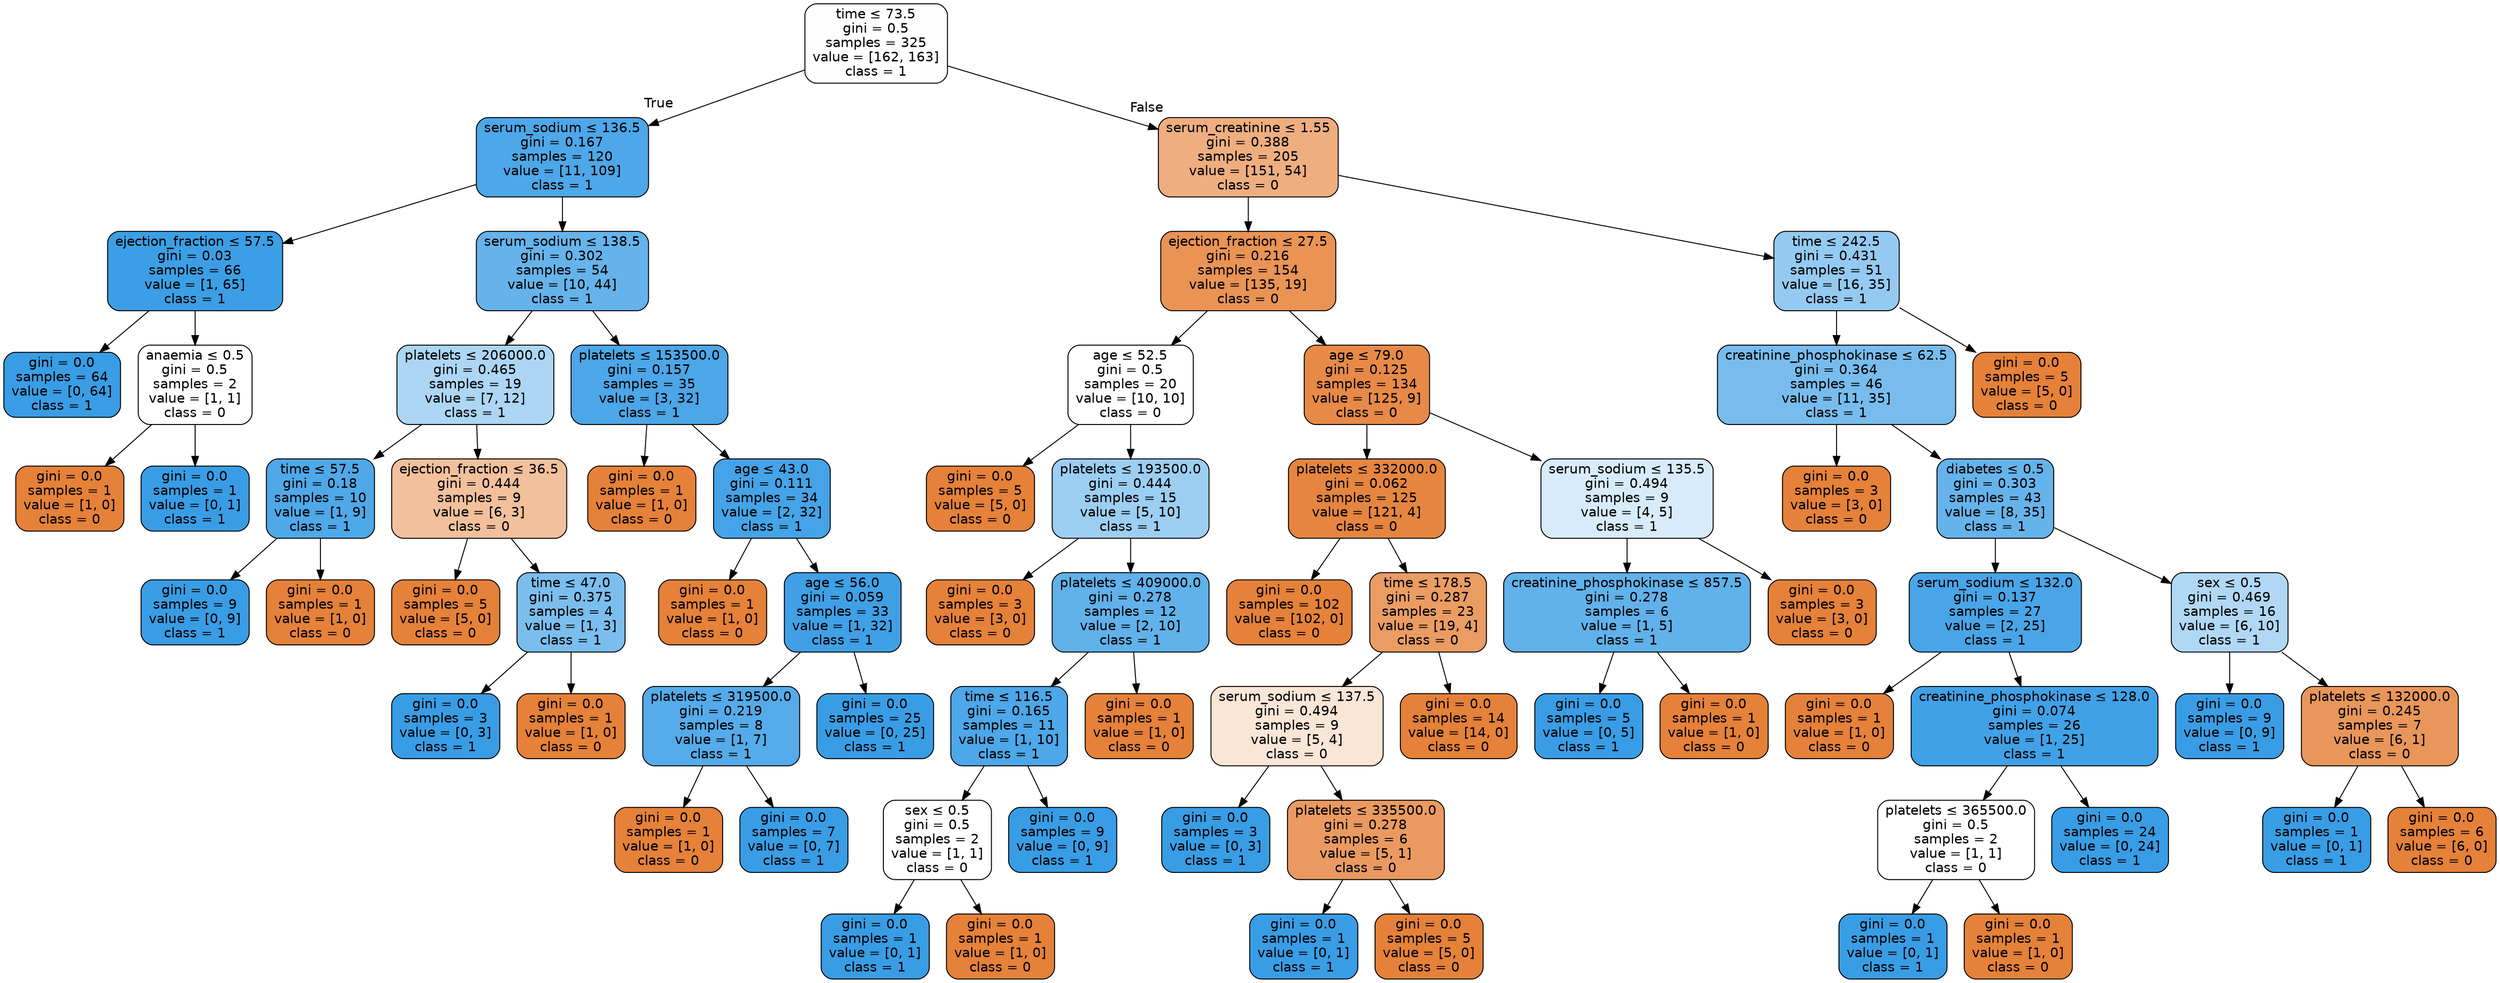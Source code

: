 digraph Tree {
node [shape=box, style="filled, rounded", color="black", fontname=helvetica] ;
edge [fontname=helvetica] ;
0 [label=<time &le; 73.5<br/>gini = 0.5<br/>samples = 325<br/>value = [162, 163]<br/>class = 1>, fillcolor="#fefeff"] ;
1 [label=<serum_sodium &le; 136.5<br/>gini = 0.167<br/>samples = 120<br/>value = [11, 109]<br/>class = 1>, fillcolor="#4da7e8"] ;
0 -> 1 [labeldistance=2.5, labelangle=45, headlabel="True"] ;
2 [label=<ejection_fraction &le; 57.5<br/>gini = 0.03<br/>samples = 66<br/>value = [1, 65]<br/>class = 1>, fillcolor="#3c9fe5"] ;
1 -> 2 ;
3 [label=<gini = 0.0<br/>samples = 64<br/>value = [0, 64]<br/>class = 1>, fillcolor="#399de5"] ;
2 -> 3 ;
4 [label=<anaemia &le; 0.5<br/>gini = 0.5<br/>samples = 2<br/>value = [1, 1]<br/>class = 0>, fillcolor="#ffffff"] ;
2 -> 4 ;
5 [label=<gini = 0.0<br/>samples = 1<br/>value = [1, 0]<br/>class = 0>, fillcolor="#e58139"] ;
4 -> 5 ;
6 [label=<gini = 0.0<br/>samples = 1<br/>value = [0, 1]<br/>class = 1>, fillcolor="#399de5"] ;
4 -> 6 ;
7 [label=<serum_sodium &le; 138.5<br/>gini = 0.302<br/>samples = 54<br/>value = [10, 44]<br/>class = 1>, fillcolor="#66b3eb"] ;
1 -> 7 ;
8 [label=<platelets &le; 206000.0<br/>gini = 0.465<br/>samples = 19<br/>value = [7, 12]<br/>class = 1>, fillcolor="#acd6f4"] ;
7 -> 8 ;
9 [label=<time &le; 57.5<br/>gini = 0.18<br/>samples = 10<br/>value = [1, 9]<br/>class = 1>, fillcolor="#4fa8e8"] ;
8 -> 9 ;
10 [label=<gini = 0.0<br/>samples = 9<br/>value = [0, 9]<br/>class = 1>, fillcolor="#399de5"] ;
9 -> 10 ;
11 [label=<gini = 0.0<br/>samples = 1<br/>value = [1, 0]<br/>class = 0>, fillcolor="#e58139"] ;
9 -> 11 ;
12 [label=<ejection_fraction &le; 36.5<br/>gini = 0.444<br/>samples = 9<br/>value = [6, 3]<br/>class = 0>, fillcolor="#f2c09c"] ;
8 -> 12 ;
13 [label=<gini = 0.0<br/>samples = 5<br/>value = [5, 0]<br/>class = 0>, fillcolor="#e58139"] ;
12 -> 13 ;
14 [label=<time &le; 47.0<br/>gini = 0.375<br/>samples = 4<br/>value = [1, 3]<br/>class = 1>, fillcolor="#7bbeee"] ;
12 -> 14 ;
15 [label=<gini = 0.0<br/>samples = 3<br/>value = [0, 3]<br/>class = 1>, fillcolor="#399de5"] ;
14 -> 15 ;
16 [label=<gini = 0.0<br/>samples = 1<br/>value = [1, 0]<br/>class = 0>, fillcolor="#e58139"] ;
14 -> 16 ;
17 [label=<platelets &le; 153500.0<br/>gini = 0.157<br/>samples = 35<br/>value = [3, 32]<br/>class = 1>, fillcolor="#4ca6e7"] ;
7 -> 17 ;
18 [label=<gini = 0.0<br/>samples = 1<br/>value = [1, 0]<br/>class = 0>, fillcolor="#e58139"] ;
17 -> 18 ;
19 [label=<age &le; 43.0<br/>gini = 0.111<br/>samples = 34<br/>value = [2, 32]<br/>class = 1>, fillcolor="#45a3e7"] ;
17 -> 19 ;
20 [label=<gini = 0.0<br/>samples = 1<br/>value = [1, 0]<br/>class = 0>, fillcolor="#e58139"] ;
19 -> 20 ;
21 [label=<age &le; 56.0<br/>gini = 0.059<br/>samples = 33<br/>value = [1, 32]<br/>class = 1>, fillcolor="#3fa0e6"] ;
19 -> 21 ;
22 [label=<platelets &le; 319500.0<br/>gini = 0.219<br/>samples = 8<br/>value = [1, 7]<br/>class = 1>, fillcolor="#55abe9"] ;
21 -> 22 ;
23 [label=<gini = 0.0<br/>samples = 1<br/>value = [1, 0]<br/>class = 0>, fillcolor="#e58139"] ;
22 -> 23 ;
24 [label=<gini = 0.0<br/>samples = 7<br/>value = [0, 7]<br/>class = 1>, fillcolor="#399de5"] ;
22 -> 24 ;
25 [label=<gini = 0.0<br/>samples = 25<br/>value = [0, 25]<br/>class = 1>, fillcolor="#399de5"] ;
21 -> 25 ;
26 [label=<serum_creatinine &le; 1.55<br/>gini = 0.388<br/>samples = 205<br/>value = [151, 54]<br/>class = 0>, fillcolor="#eeae80"] ;
0 -> 26 [labeldistance=2.5, labelangle=-45, headlabel="False"] ;
27 [label=<ejection_fraction &le; 27.5<br/>gini = 0.216<br/>samples = 154<br/>value = [135, 19]<br/>class = 0>, fillcolor="#e99355"] ;
26 -> 27 ;
28 [label=<age &le; 52.5<br/>gini = 0.5<br/>samples = 20<br/>value = [10, 10]<br/>class = 0>, fillcolor="#ffffff"] ;
27 -> 28 ;
29 [label=<gini = 0.0<br/>samples = 5<br/>value = [5, 0]<br/>class = 0>, fillcolor="#e58139"] ;
28 -> 29 ;
30 [label=<platelets &le; 193500.0<br/>gini = 0.444<br/>samples = 15<br/>value = [5, 10]<br/>class = 1>, fillcolor="#9ccef2"] ;
28 -> 30 ;
31 [label=<gini = 0.0<br/>samples = 3<br/>value = [3, 0]<br/>class = 0>, fillcolor="#e58139"] ;
30 -> 31 ;
32 [label=<platelets &le; 409000.0<br/>gini = 0.278<br/>samples = 12<br/>value = [2, 10]<br/>class = 1>, fillcolor="#61b1ea"] ;
30 -> 32 ;
33 [label=<time &le; 116.5<br/>gini = 0.165<br/>samples = 11<br/>value = [1, 10]<br/>class = 1>, fillcolor="#4da7e8"] ;
32 -> 33 ;
34 [label=<sex &le; 0.5<br/>gini = 0.5<br/>samples = 2<br/>value = [1, 1]<br/>class = 0>, fillcolor="#ffffff"] ;
33 -> 34 ;
35 [label=<gini = 0.0<br/>samples = 1<br/>value = [0, 1]<br/>class = 1>, fillcolor="#399de5"] ;
34 -> 35 ;
36 [label=<gini = 0.0<br/>samples = 1<br/>value = [1, 0]<br/>class = 0>, fillcolor="#e58139"] ;
34 -> 36 ;
37 [label=<gini = 0.0<br/>samples = 9<br/>value = [0, 9]<br/>class = 1>, fillcolor="#399de5"] ;
33 -> 37 ;
38 [label=<gini = 0.0<br/>samples = 1<br/>value = [1, 0]<br/>class = 0>, fillcolor="#e58139"] ;
32 -> 38 ;
39 [label=<age &le; 79.0<br/>gini = 0.125<br/>samples = 134<br/>value = [125, 9]<br/>class = 0>, fillcolor="#e78a47"] ;
27 -> 39 ;
40 [label=<platelets &le; 332000.0<br/>gini = 0.062<br/>samples = 125<br/>value = [121, 4]<br/>class = 0>, fillcolor="#e68540"] ;
39 -> 40 ;
41 [label=<gini = 0.0<br/>samples = 102<br/>value = [102, 0]<br/>class = 0>, fillcolor="#e58139"] ;
40 -> 41 ;
42 [label=<time &le; 178.5<br/>gini = 0.287<br/>samples = 23<br/>value = [19, 4]<br/>class = 0>, fillcolor="#ea9c63"] ;
40 -> 42 ;
43 [label=<serum_sodium &le; 137.5<br/>gini = 0.494<br/>samples = 9<br/>value = [5, 4]<br/>class = 0>, fillcolor="#fae6d7"] ;
42 -> 43 ;
44 [label=<gini = 0.0<br/>samples = 3<br/>value = [0, 3]<br/>class = 1>, fillcolor="#399de5"] ;
43 -> 44 ;
45 [label=<platelets &le; 335500.0<br/>gini = 0.278<br/>samples = 6<br/>value = [5, 1]<br/>class = 0>, fillcolor="#ea9a61"] ;
43 -> 45 ;
46 [label=<gini = 0.0<br/>samples = 1<br/>value = [0, 1]<br/>class = 1>, fillcolor="#399de5"] ;
45 -> 46 ;
47 [label=<gini = 0.0<br/>samples = 5<br/>value = [5, 0]<br/>class = 0>, fillcolor="#e58139"] ;
45 -> 47 ;
48 [label=<gini = 0.0<br/>samples = 14<br/>value = [14, 0]<br/>class = 0>, fillcolor="#e58139"] ;
42 -> 48 ;
49 [label=<serum_sodium &le; 135.5<br/>gini = 0.494<br/>samples = 9<br/>value = [4, 5]<br/>class = 1>, fillcolor="#d7ebfa"] ;
39 -> 49 ;
50 [label=<creatinine_phosphokinase &le; 857.5<br/>gini = 0.278<br/>samples = 6<br/>value = [1, 5]<br/>class = 1>, fillcolor="#61b1ea"] ;
49 -> 50 ;
51 [label=<gini = 0.0<br/>samples = 5<br/>value = [0, 5]<br/>class = 1>, fillcolor="#399de5"] ;
50 -> 51 ;
52 [label=<gini = 0.0<br/>samples = 1<br/>value = [1, 0]<br/>class = 0>, fillcolor="#e58139"] ;
50 -> 52 ;
53 [label=<gini = 0.0<br/>samples = 3<br/>value = [3, 0]<br/>class = 0>, fillcolor="#e58139"] ;
49 -> 53 ;
54 [label=<time &le; 242.5<br/>gini = 0.431<br/>samples = 51<br/>value = [16, 35]<br/>class = 1>, fillcolor="#94caf1"] ;
26 -> 54 ;
55 [label=<creatinine_phosphokinase &le; 62.5<br/>gini = 0.364<br/>samples = 46<br/>value = [11, 35]<br/>class = 1>, fillcolor="#77bced"] ;
54 -> 55 ;
56 [label=<gini = 0.0<br/>samples = 3<br/>value = [3, 0]<br/>class = 0>, fillcolor="#e58139"] ;
55 -> 56 ;
57 [label=<diabetes &le; 0.5<br/>gini = 0.303<br/>samples = 43<br/>value = [8, 35]<br/>class = 1>, fillcolor="#66b3eb"] ;
55 -> 57 ;
58 [label=<serum_sodium &le; 132.0<br/>gini = 0.137<br/>samples = 27<br/>value = [2, 25]<br/>class = 1>, fillcolor="#49a5e7"] ;
57 -> 58 ;
59 [label=<gini = 0.0<br/>samples = 1<br/>value = [1, 0]<br/>class = 0>, fillcolor="#e58139"] ;
58 -> 59 ;
60 [label=<creatinine_phosphokinase &le; 128.0<br/>gini = 0.074<br/>samples = 26<br/>value = [1, 25]<br/>class = 1>, fillcolor="#41a1e6"] ;
58 -> 60 ;
61 [label=<platelets &le; 365500.0<br/>gini = 0.5<br/>samples = 2<br/>value = [1, 1]<br/>class = 0>, fillcolor="#ffffff"] ;
60 -> 61 ;
62 [label=<gini = 0.0<br/>samples = 1<br/>value = [0, 1]<br/>class = 1>, fillcolor="#399de5"] ;
61 -> 62 ;
63 [label=<gini = 0.0<br/>samples = 1<br/>value = [1, 0]<br/>class = 0>, fillcolor="#e58139"] ;
61 -> 63 ;
64 [label=<gini = 0.0<br/>samples = 24<br/>value = [0, 24]<br/>class = 1>, fillcolor="#399de5"] ;
60 -> 64 ;
65 [label=<sex &le; 0.5<br/>gini = 0.469<br/>samples = 16<br/>value = [6, 10]<br/>class = 1>, fillcolor="#b0d8f5"] ;
57 -> 65 ;
66 [label=<gini = 0.0<br/>samples = 9<br/>value = [0, 9]<br/>class = 1>, fillcolor="#399de5"] ;
65 -> 66 ;
67 [label=<platelets &le; 132000.0<br/>gini = 0.245<br/>samples = 7<br/>value = [6, 1]<br/>class = 0>, fillcolor="#e9965a"] ;
65 -> 67 ;
68 [label=<gini = 0.0<br/>samples = 1<br/>value = [0, 1]<br/>class = 1>, fillcolor="#399de5"] ;
67 -> 68 ;
69 [label=<gini = 0.0<br/>samples = 6<br/>value = [6, 0]<br/>class = 0>, fillcolor="#e58139"] ;
67 -> 69 ;
70 [label=<gini = 0.0<br/>samples = 5<br/>value = [5, 0]<br/>class = 0>, fillcolor="#e58139"] ;
54 -> 70 ;
}